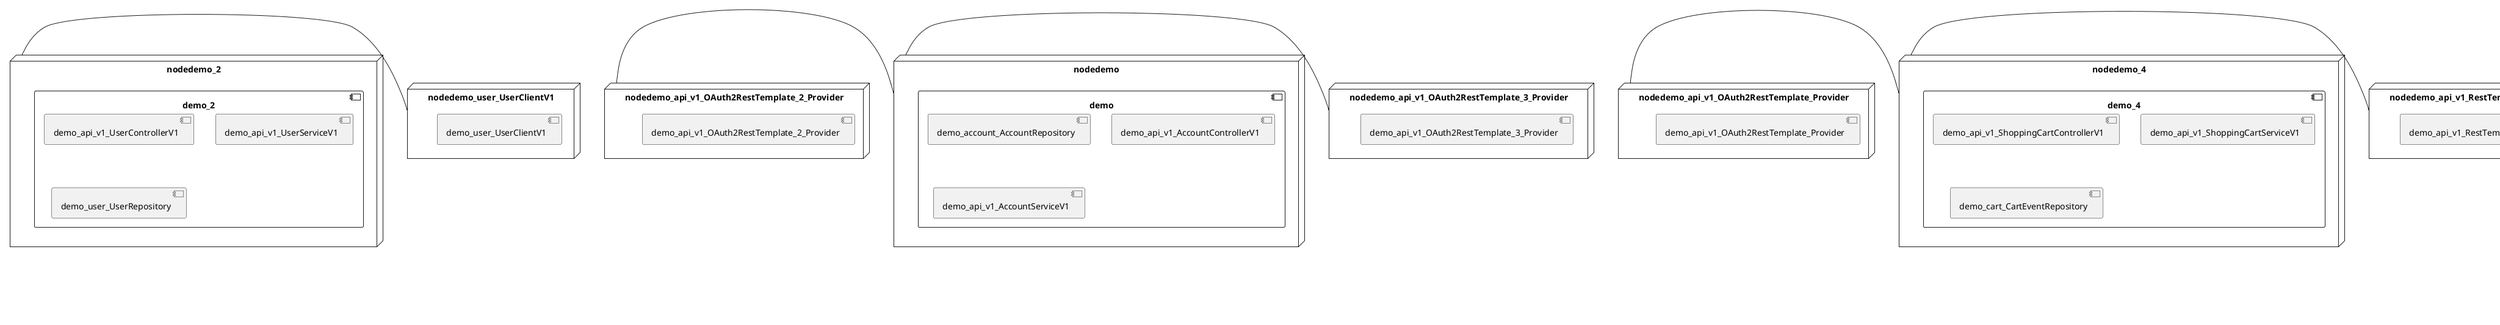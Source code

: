@startuml
skinparam fixCircleLabelOverlapping true
skinparam componentStyle uml2
node nodedemo {
component demo {
[demo_account_AccountRepository] [[kbastani-spring-cloud-event-sourcing-example.system#_D4LtEEY-Ee-WWvHmxb7ETQ]]
[demo_api_v1_AccountControllerV1] [[kbastani-spring-cloud-event-sourcing-example.system#_D4LtEEY-Ee-WWvHmxb7ETQ]]
[demo_api_v1_AccountServiceV1] [[kbastani-spring-cloud-event-sourcing-example.system#_D4LtEEY-Ee-WWvHmxb7ETQ]]
}
}
node nodedemo_2 {
component demo_2 {
[demo_api_v1_UserControllerV1] [[kbastani-spring-cloud-event-sourcing-example.system#_D4LtEEY-Ee-WWvHmxb7ETQ]]
[demo_api_v1_UserServiceV1] [[kbastani-spring-cloud-event-sourcing-example.system#_D4LtEEY-Ee-WWvHmxb7ETQ]]
[demo_user_UserRepository] [[kbastani-spring-cloud-event-sourcing-example.system#_D4LtEEY-Ee-WWvHmxb7ETQ]]
}
}
node nodedemo_3 {
component demo_3 {
[demo_UserController] [[kbastani-spring-cloud-event-sourcing-example.system#_D4LtEEY-Ee-WWvHmxb7ETQ]]
[demo_UserRepository] [[kbastani-spring-cloud-event-sourcing-example.system#_D4LtEEY-Ee-WWvHmxb7ETQ]]
[demo_UserService] [[kbastani-spring-cloud-event-sourcing-example.system#_D4LtEEY-Ee-WWvHmxb7ETQ]]
[demo_login_UserController] [[kbastani-spring-cloud-event-sourcing-example.system#_D4LtEEY-Ee-WWvHmxb7ETQ]]
}
}
node nodedemo_4 {
component demo_4 {
[demo_api_v1_ShoppingCartControllerV1] [[kbastani-spring-cloud-event-sourcing-example.system#_D4LtEEY-Ee-WWvHmxb7ETQ]]
[demo_api_v1_ShoppingCartServiceV1] [[kbastani-spring-cloud-event-sourcing-example.system#_D4LtEEY-Ee-WWvHmxb7ETQ]]
[demo_cart_CartEventRepository] [[kbastani-spring-cloud-event-sourcing-example.system#_D4LtEEY-Ee-WWvHmxb7ETQ]]
}
}
node nodedemo_5 {
component demo_5 {
[DatabaseInitializer] [[kbastani-spring-cloud-event-sourcing-example.system#_D4LtEEY-Ee-WWvHmxb7ETQ]]
[demo_api_v1_OrderControllerV1] [[kbastani-spring-cloud-event-sourcing-example.system#_D4LtEEY-Ee-WWvHmxb7ETQ]]
[demo_api_v1_OrderServiceV1] [[kbastani-spring-cloud-event-sourcing-example.system#_D4LtEEY-Ee-WWvHmxb7ETQ]]
[demo_config_DatabaseInitializer] [[kbastani-spring-cloud-event-sourcing-example.system#_D4LtEEY-Ee-WWvHmxb7ETQ]]
[demo_invoice_InvoiceRepository] [[kbastani-spring-cloud-event-sourcing-example.system#_D4LtEEY-Ee-WWvHmxb7ETQ]]
[demo_order_OrderEventRepository] [[kbastani-spring-cloud-event-sourcing-example.system#_D4LtEEY-Ee-WWvHmxb7ETQ]]
[demo_order_OrderRepository] [[kbastani-spring-cloud-event-sourcing-example.system#_D4LtEEY-Ee-WWvHmxb7ETQ]]
}
}
node nodedemo_6 {
component demo_6 {
[demo_api_v1_CatalogControllerV1] [[kbastani-spring-cloud-event-sourcing-example.system#_D4LtEEY-Ee-WWvHmxb7ETQ]]
[demo_api_v1_CatalogServiceV1] [[kbastani-spring-cloud-event-sourcing-example.system#_D4LtEEY-Ee-WWvHmxb7ETQ]]
[demo_catalog_CatalogInfoRepository] [[kbastani-spring-cloud-event-sourcing-example.system#_D4LtEEY-Ee-WWvHmxb7ETQ]]
}
}
node nodedemo_7 {
component demo_7 {
}
}
node nodedemo_v1 {
component demo_v1 {
[demo_v1_InventoryControllerV1] [[kbastani-spring-cloud-event-sourcing-example.system#_D4LtEEY-Ee-WWvHmxb7ETQ]]
[demo_v1_InventoryServiceV1] [[kbastani-spring-cloud-event-sourcing-example.system#_D4LtEEY-Ee-WWvHmxb7ETQ]]
}
}
node nodedemo_api_v1_OAuth2RestTemplate_2_Provider {
[demo_api_v1_OAuth2RestTemplate_2_Provider] [[kbastani-spring-cloud-event-sourcing-example.system#_D4LtEEY-Ee-WWvHmxb7ETQ]]
}
node nodedemo_api_v1_OAuth2RestTemplate_3_Provider {
[demo_api_v1_OAuth2RestTemplate_3_Provider] [[kbastani-spring-cloud-event-sourcing-example.system#_D4LtEEY-Ee-WWvHmxb7ETQ]]
}
node nodedemo_api_v1_OAuth2RestTemplate_Provider {
[demo_api_v1_OAuth2RestTemplate_Provider] [[kbastani-spring-cloud-event-sourcing-example.system#_D4LtEEY-Ee-WWvHmxb7ETQ]]
}
node nodedemo_api_v1_RestTemplate_2_Provider {
[demo_api_v1_RestTemplate_2_Provider] [[kbastani-spring-cloud-event-sourcing-example.system#_D4LtEEY-Ee-WWvHmxb7ETQ]]
}
node nodedemo_api_v1_RestTemplate_Provider {
[demo_api_v1_RestTemplate_Provider] [[kbastani-spring-cloud-event-sourcing-example.system#_D4LtEEY-Ee-WWvHmxb7ETQ]]
}
node nodedemo_inventory_InventoryRepository_Provider {
[demo_inventory_InventoryRepository_Provider] [[kbastani-spring-cloud-event-sourcing-example.system#_D4LtEEY-Ee-WWvHmxb7ETQ]]
}
node nodedemo_login_AuthenticationManager_Provider {
[demo_login_AuthenticationManager_Provider] [[kbastani-spring-cloud-event-sourcing-example.system#_D4LtEEY-Ee-WWvHmxb7ETQ]]
}
node nodedemo_login_ClientDetailsService_Provider {
[demo_login_ClientDetailsService_Provider] [[kbastani-spring-cloud-event-sourcing-example.system#_D4LtEEY-Ee-WWvHmxb7ETQ]]
}
node nodedemo_login_HttpSessionSecurityContextRepository_Provider {
[demo_login_HttpSessionSecurityContextRepository_Provider] [[kbastani-spring-cloud-event-sourcing-example.system#_D4LtEEY-Ee-WWvHmxb7ETQ]]
}
node nodedemo_login_LoginController {
[demo_login_LoginController] [[kbastani-spring-cloud-event-sourcing-example.system#_D4LtEEY-Ee-WWvHmxb7ETQ]]
}
node nodedemo_product_ProductRepository_Provider {
[demo_product_ProductRepository_Provider] [[kbastani-spring-cloud-event-sourcing-example.system#_D4LtEEY-Ee-WWvHmxb7ETQ]]
}
node nodedemo_user_UserClientV1 {
[demo_user_UserClientV1] [[kbastani-spring-cloud-event-sourcing-example.system#_D4LtEEY-Ee-WWvHmxb7ETQ]]
}
node nodedemo_v1_Session_Provider {
[demo_v1_Session_Provider] [[kbastani-spring-cloud-event-sourcing-example.system#_D4LtEEY-Ee-WWvHmxb7ETQ]]
}
[nodedemo_2] - [nodedemo_user_UserClientV1]
[nodedemo_api_v1_OAuth2RestTemplate_2_Provider] - [nodedemo]
[nodedemo_api_v1_OAuth2RestTemplate_3_Provider] - [nodedemo]
[nodedemo_api_v1_OAuth2RestTemplate_Provider] - [nodedemo_4]
[nodedemo_api_v1_RestTemplate_2_Provider] - [nodedemo_4]
[nodedemo_api_v1_RestTemplate_Provider] - [nodedemo_6]
[nodedemo_inventory_InventoryRepository_Provider] - [nodedemo_v1]
[nodedemo_login_AuthenticationManager_Provider] - [nodedemo_login_LoginController]
[nodedemo_login_ClientDetailsService_Provider] - [nodedemo_login_LoginController]
[nodedemo_login_HttpSessionSecurityContextRepository_Provider] - [nodedemo_login_LoginController]
[nodedemo_product_ProductRepository_Provider] - [nodedemo_v1]
[nodedemo_v1_Session_Provider] - [nodedemo_v1]

@enduml
